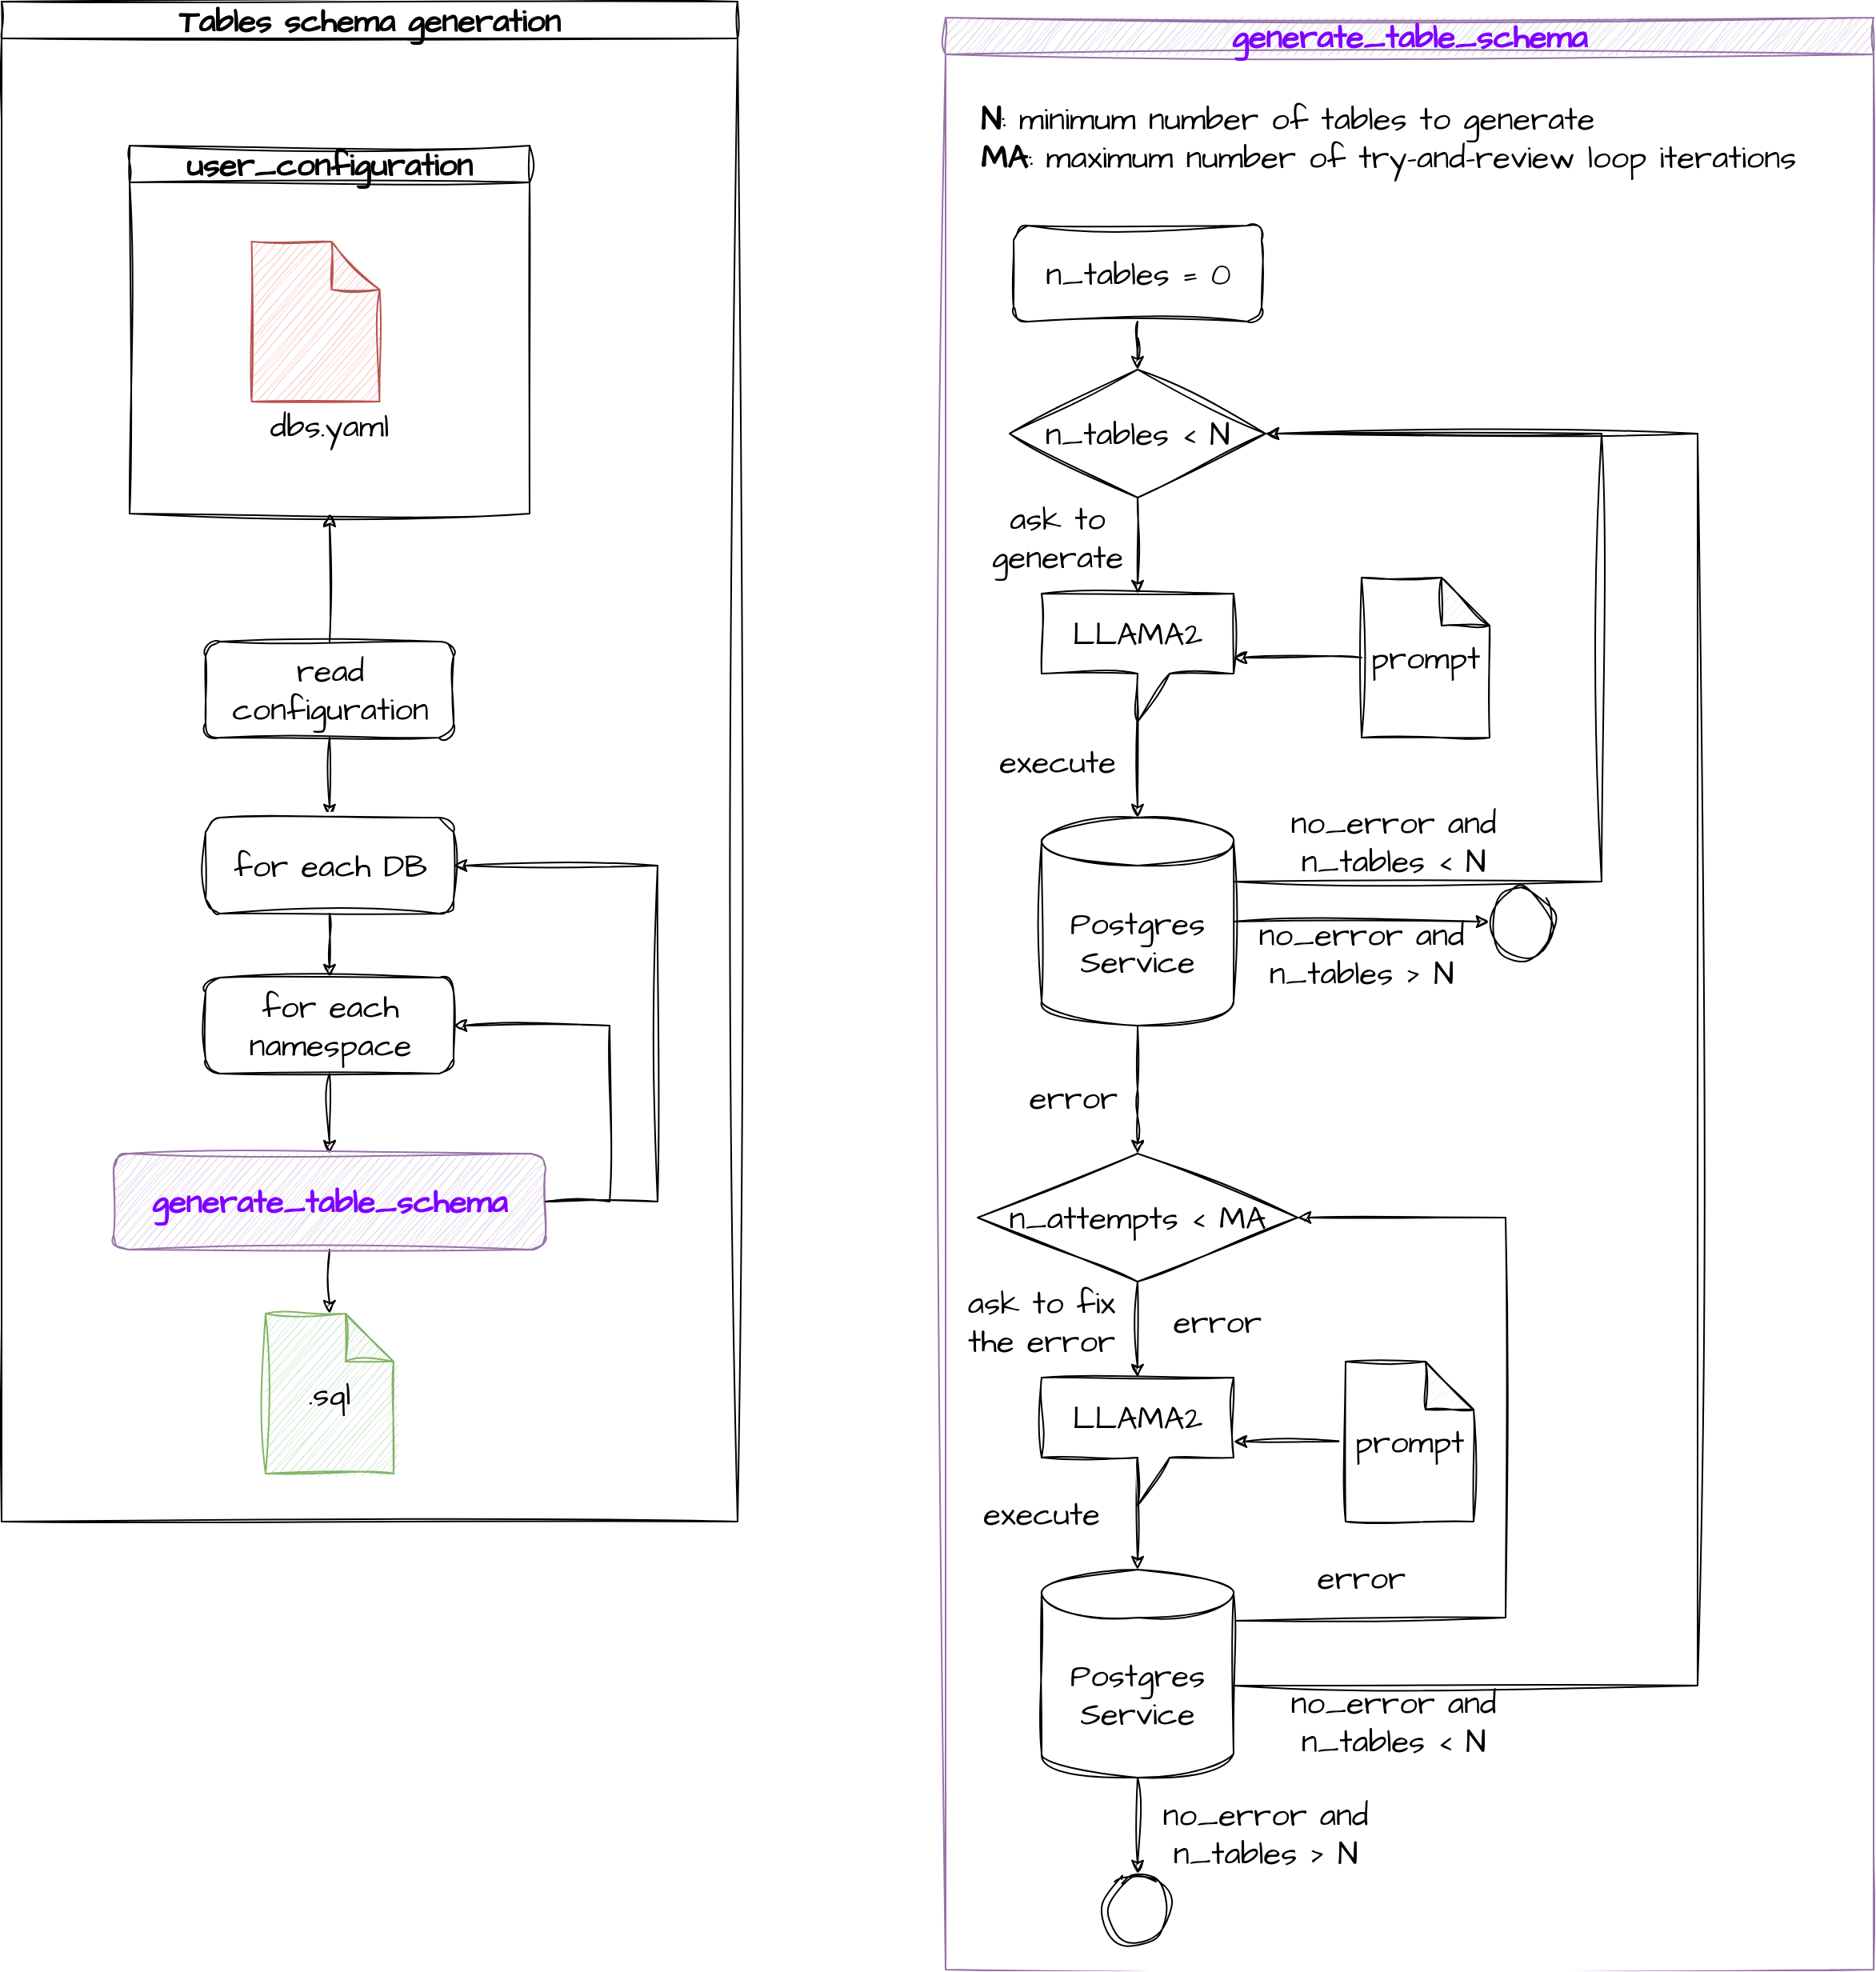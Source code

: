 <mxfile version="22.1.2" type="device">
  <diagram name="Page-1" id="9TXlV3wh7kot3s3ebYeu">
    <mxGraphModel dx="3745" dy="3311" grid="1" gridSize="10" guides="1" tooltips="1" connect="1" arrows="1" fold="1" page="1" pageScale="1" pageWidth="850" pageHeight="1100" math="0" shadow="0">
      <root>
        <mxCell id="0" />
        <mxCell id="1" parent="0" />
        <mxCell id="oO-7HhDGn_ioqnLZiAHZ-18" value="" style="edgeStyle=orthogonalEdgeStyle;rounded=0;sketch=1;hachureGap=4;jiggle=2;curveFitting=1;orthogonalLoop=1;jettySize=auto;html=1;fontFamily=Architects Daughter;fontSource=https%3A%2F%2Ffonts.googleapis.com%2Fcss%3Ffamily%3DArchitects%2BDaughter;fontSize=16;" parent="1" source="oO-7HhDGn_ioqnLZiAHZ-1" target="oO-7HhDGn_ioqnLZiAHZ-14" edge="1">
          <mxGeometry relative="1" as="geometry" />
        </mxCell>
        <mxCell id="oO-7HhDGn_ioqnLZiAHZ-1" value="read configuration" style="rounded=1;whiteSpace=wrap;html=1;sketch=1;hachureGap=4;jiggle=2;curveFitting=1;fontFamily=Architects Daughter;fontSource=https%3A%2F%2Ffonts.googleapis.com%2Fcss%3Ffamily%3DArchitects%2BDaughter;fontSize=20;" parent="1" vertex="1">
          <mxGeometry x="157.5" y="-40" width="155" height="60" as="geometry" />
        </mxCell>
        <mxCell id="oO-7HhDGn_ioqnLZiAHZ-4" value="user_configuration" style="swimlane;whiteSpace=wrap;html=1;sketch=1;hachureGap=4;jiggle=2;curveFitting=1;fontFamily=Architects Daughter;fontSource=https%3A%2F%2Ffonts.googleapis.com%2Fcss%3Ffamily%3DArchitects%2BDaughter;fontSize=20;" parent="1" vertex="1">
          <mxGeometry x="110" y="-350" width="250" height="230" as="geometry" />
        </mxCell>
        <mxCell id="oO-7HhDGn_ioqnLZiAHZ-5" value="" style="shape=note;whiteSpace=wrap;html=1;backgroundOutline=1;darkOpacity=0.05;sketch=1;hachureGap=4;jiggle=2;curveFitting=1;fontFamily=Architects Daughter;fontSource=https%3A%2F%2Ffonts.googleapis.com%2Fcss%3Ffamily%3DArchitects%2BDaughter;fontSize=20;fillColor=#f8cecc;strokeColor=#b85450;" parent="oO-7HhDGn_ioqnLZiAHZ-4" vertex="1">
          <mxGeometry x="76.25" y="60" width="80" height="100" as="geometry" />
        </mxCell>
        <mxCell id="oO-7HhDGn_ioqnLZiAHZ-6" value="dbs.yaml" style="text;html=1;strokeColor=none;fillColor=none;align=center;verticalAlign=middle;whiteSpace=wrap;rounded=0;fontSize=20;fontFamily=Architects Daughter;" parent="oO-7HhDGn_ioqnLZiAHZ-4" vertex="1">
          <mxGeometry x="31.25" y="160" width="187.5" height="30" as="geometry" />
        </mxCell>
        <mxCell id="oO-7HhDGn_ioqnLZiAHZ-11" value="" style="endArrow=classic;html=1;rounded=0;sketch=1;hachureGap=4;jiggle=2;curveFitting=1;fontFamily=Architects Daughter;fontSource=https%3A%2F%2Ffonts.googleapis.com%2Fcss%3Ffamily%3DArchitects%2BDaughter;fontSize=16;entryX=0.5;entryY=1;entryDx=0;entryDy=0;exitX=0.5;exitY=0;exitDx=0;exitDy=0;" parent="1" source="oO-7HhDGn_ioqnLZiAHZ-1" target="oO-7HhDGn_ioqnLZiAHZ-4" edge="1">
          <mxGeometry width="50" height="50" relative="1" as="geometry">
            <mxPoint x="320" y="240" as="sourcePoint" />
            <mxPoint x="100" y="-60" as="targetPoint" />
          </mxGeometry>
        </mxCell>
        <mxCell id="oO-7HhDGn_ioqnLZiAHZ-17" value="" style="edgeStyle=orthogonalEdgeStyle;rounded=0;sketch=1;hachureGap=4;jiggle=2;curveFitting=1;orthogonalLoop=1;jettySize=auto;html=1;fontFamily=Architects Daughter;fontSource=https%3A%2F%2Ffonts.googleapis.com%2Fcss%3Ffamily%3DArchitects%2BDaughter;fontSize=16;" parent="1" source="oO-7HhDGn_ioqnLZiAHZ-14" target="oO-7HhDGn_ioqnLZiAHZ-15" edge="1">
          <mxGeometry relative="1" as="geometry" />
        </mxCell>
        <mxCell id="oO-7HhDGn_ioqnLZiAHZ-14" value="for each DB" style="rounded=1;whiteSpace=wrap;html=1;sketch=1;hachureGap=4;jiggle=2;curveFitting=1;fontFamily=Architects Daughter;fontSource=https%3A%2F%2Ffonts.googleapis.com%2Fcss%3Ffamily%3DArchitects%2BDaughter;fontSize=20;" parent="1" vertex="1">
          <mxGeometry x="157.5" y="70" width="155" height="60" as="geometry" />
        </mxCell>
        <mxCell id="oO-7HhDGn_ioqnLZiAHZ-20" value="" style="edgeStyle=orthogonalEdgeStyle;rounded=0;sketch=1;hachureGap=4;jiggle=2;curveFitting=1;orthogonalLoop=1;jettySize=auto;html=1;fontFamily=Architects Daughter;fontSource=https%3A%2F%2Ffonts.googleapis.com%2Fcss%3Ffamily%3DArchitects%2BDaughter;fontSize=16;" parent="1" source="oO-7HhDGn_ioqnLZiAHZ-15" target="oO-7HhDGn_ioqnLZiAHZ-19" edge="1">
          <mxGeometry relative="1" as="geometry" />
        </mxCell>
        <mxCell id="oO-7HhDGn_ioqnLZiAHZ-15" value="for each namespace" style="rounded=1;whiteSpace=wrap;html=1;sketch=1;hachureGap=4;jiggle=2;curveFitting=1;fontFamily=Architects Daughter;fontSource=https%3A%2F%2Ffonts.googleapis.com%2Fcss%3Ffamily%3DArchitects%2BDaughter;fontSize=20;" parent="1" vertex="1">
          <mxGeometry x="157.5" y="170" width="155" height="60" as="geometry" />
        </mxCell>
        <mxCell id="oO-7HhDGn_ioqnLZiAHZ-22" value="" style="edgeStyle=orthogonalEdgeStyle;rounded=0;sketch=1;hachureGap=4;jiggle=2;curveFitting=1;orthogonalLoop=1;jettySize=auto;html=1;fontFamily=Architects Daughter;fontSource=https%3A%2F%2Ffonts.googleapis.com%2Fcss%3Ffamily%3DArchitects%2BDaughter;fontSize=16;" parent="1" source="oO-7HhDGn_ioqnLZiAHZ-19" target="oO-7HhDGn_ioqnLZiAHZ-21" edge="1">
          <mxGeometry relative="1" as="geometry" />
        </mxCell>
        <mxCell id="oO-7HhDGn_ioqnLZiAHZ-19" value="&lt;font color=&quot;#7f00ff&quot;&gt;&lt;b&gt;generate_table_schema&lt;/b&gt;&lt;/font&gt;" style="rounded=1;whiteSpace=wrap;html=1;sketch=1;hachureGap=4;jiggle=2;curveFitting=1;fontFamily=Architects Daughter;fontSource=https%3A%2F%2Ffonts.googleapis.com%2Fcss%3Ffamily%3DArchitects%2BDaughter;fontSize=20;fillColor=#e1d5e7;strokeColor=#9673a6;" parent="1" vertex="1">
          <mxGeometry x="100" y="280" width="270" height="60" as="geometry" />
        </mxCell>
        <mxCell id="oO-7HhDGn_ioqnLZiAHZ-21" value=".sql" style="shape=note;whiteSpace=wrap;html=1;backgroundOutline=1;darkOpacity=0.05;sketch=1;hachureGap=4;jiggle=2;curveFitting=1;fontFamily=Architects Daughter;fontSource=https%3A%2F%2Ffonts.googleapis.com%2Fcss%3Ffamily%3DArchitects%2BDaughter;fontSize=20;fillColor=#d5e8d4;strokeColor=#82b366;" parent="1" vertex="1">
          <mxGeometry x="195" y="380" width="80" height="100" as="geometry" />
        </mxCell>
        <mxCell id="oO-7HhDGn_ioqnLZiAHZ-23" value="" style="endArrow=classic;html=1;rounded=0;sketch=1;hachureGap=4;jiggle=2;curveFitting=1;fontFamily=Architects Daughter;fontSource=https%3A%2F%2Ffonts.googleapis.com%2Fcss%3Ffamily%3DArchitects%2BDaughter;fontSize=16;exitX=1;exitY=0.5;exitDx=0;exitDy=0;entryX=1;entryY=0.5;entryDx=0;entryDy=0;" parent="1" source="oO-7HhDGn_ioqnLZiAHZ-19" target="oO-7HhDGn_ioqnLZiAHZ-14" edge="1">
          <mxGeometry width="50" height="50" relative="1" as="geometry">
            <mxPoint x="450" y="290" as="sourcePoint" />
            <mxPoint x="500" y="240" as="targetPoint" />
            <Array as="points">
              <mxPoint x="440" y="310" />
              <mxPoint x="440" y="100" />
            </Array>
          </mxGeometry>
        </mxCell>
        <mxCell id="oO-7HhDGn_ioqnLZiAHZ-24" value="" style="endArrow=classic;html=1;rounded=0;sketch=1;hachureGap=4;jiggle=2;curveFitting=1;fontFamily=Architects Daughter;fontSource=https%3A%2F%2Ffonts.googleapis.com%2Fcss%3Ffamily%3DArchitects%2BDaughter;fontSize=16;entryX=1;entryY=0.5;entryDx=0;entryDy=0;exitX=1;exitY=0.5;exitDx=0;exitDy=0;" parent="1" source="oO-7HhDGn_ioqnLZiAHZ-19" target="oO-7HhDGn_ioqnLZiAHZ-15" edge="1">
          <mxGeometry width="50" height="50" relative="1" as="geometry">
            <mxPoint x="340" y="260" as="sourcePoint" />
            <mxPoint x="390" y="210" as="targetPoint" />
            <Array as="points">
              <mxPoint x="410" y="310" />
              <mxPoint x="410" y="200" />
            </Array>
          </mxGeometry>
        </mxCell>
        <mxCell id="oO-7HhDGn_ioqnLZiAHZ-26" value="Tables schema generation" style="swimlane;whiteSpace=wrap;html=1;sketch=1;hachureGap=4;jiggle=2;curveFitting=1;fontFamily=Architects Daughter;fontSource=https%3A%2F%2Ffonts.googleapis.com%2Fcss%3Ffamily%3DArchitects%2BDaughter;fontSize=20;" parent="1" vertex="1">
          <mxGeometry x="30" y="-440" width="460" height="950" as="geometry" />
        </mxCell>
        <mxCell id="oO-7HhDGn_ioqnLZiAHZ-27" value="&lt;font color=&quot;#7f00ff&quot;&gt;generate_table_schema&lt;/font&gt;" style="swimlane;whiteSpace=wrap;html=1;sketch=1;hachureGap=4;jiggle=2;curveFitting=1;fontFamily=Architects Daughter;fontSource=https%3A%2F%2Ffonts.googleapis.com%2Fcss%3Ffamily%3DArchitects%2BDaughter;fontSize=20;fillColor=#e1d5e7;strokeColor=#9673a6;" parent="1" vertex="1">
          <mxGeometry x="620" y="-430" width="580" height="1220" as="geometry" />
        </mxCell>
        <mxCell id="oO-7HhDGn_ioqnLZiAHZ-43" value="" style="edgeStyle=orthogonalEdgeStyle;rounded=0;sketch=1;hachureGap=4;jiggle=2;curveFitting=1;orthogonalLoop=1;jettySize=auto;html=1;fontFamily=Architects Daughter;fontSource=https%3A%2F%2Ffonts.googleapis.com%2Fcss%3Ffamily%3DArchitects%2BDaughter;fontSize=16;" parent="oO-7HhDGn_ioqnLZiAHZ-27" source="oO-7HhDGn_ioqnLZiAHZ-3" edge="1">
          <mxGeometry relative="1" as="geometry">
            <mxPoint x="120" y="710" as="targetPoint" />
          </mxGeometry>
        </mxCell>
        <mxCell id="oO-7HhDGn_ioqnLZiAHZ-50" value="" style="edgeStyle=orthogonalEdgeStyle;rounded=0;sketch=1;hachureGap=4;jiggle=2;curveFitting=1;orthogonalLoop=1;jettySize=auto;html=1;fontFamily=Architects Daughter;fontSource=https%3A%2F%2Ffonts.googleapis.com%2Fcss%3Ffamily%3DArchitects%2BDaughter;fontSize=16;" parent="oO-7HhDGn_ioqnLZiAHZ-27" source="oO-7HhDGn_ioqnLZiAHZ-3" target="oO-7HhDGn_ioqnLZiAHZ-49" edge="1">
          <mxGeometry relative="1" as="geometry" />
        </mxCell>
        <mxCell id="oO-7HhDGn_ioqnLZiAHZ-3" value="Postgres&lt;br&gt;Service" style="shape=cylinder3;whiteSpace=wrap;html=1;boundedLbl=1;backgroundOutline=1;size=15;sketch=1;hachureGap=4;jiggle=2;curveFitting=1;fontFamily=Architects Daughter;fontSource=https%3A%2F%2Ffonts.googleapis.com%2Fcss%3Ffamily%3DArchitects%2BDaughter;fontSize=20;" parent="oO-7HhDGn_ioqnLZiAHZ-27" vertex="1">
          <mxGeometry x="60" y="500" width="120" height="130" as="geometry" />
        </mxCell>
        <mxCell id="oO-7HhDGn_ioqnLZiAHZ-36" value="" style="edgeStyle=orthogonalEdgeStyle;rounded=0;sketch=1;hachureGap=4;jiggle=2;curveFitting=1;orthogonalLoop=1;jettySize=auto;html=1;fontFamily=Architects Daughter;fontSource=https%3A%2F%2Ffonts.googleapis.com%2Fcss%3Ffamily%3DArchitects%2BDaughter;fontSize=16;" parent="oO-7HhDGn_ioqnLZiAHZ-27" source="oO-7HhDGn_ioqnLZiAHZ-28" target="oO-7HhDGn_ioqnLZiAHZ-35" edge="1">
          <mxGeometry relative="1" as="geometry" />
        </mxCell>
        <mxCell id="oO-7HhDGn_ioqnLZiAHZ-28" value="n_tables &amp;lt; N" style="rhombus;whiteSpace=wrap;html=1;sketch=1;hachureGap=4;jiggle=2;curveFitting=1;fontFamily=Architects Daughter;fontSource=https%3A%2F%2Ffonts.googleapis.com%2Fcss%3Ffamily%3DArchitects%2BDaughter;fontSize=20;" parent="oO-7HhDGn_ioqnLZiAHZ-27" vertex="1">
          <mxGeometry x="40" y="220" width="160" height="80" as="geometry" />
        </mxCell>
        <mxCell id="oO-7HhDGn_ioqnLZiAHZ-30" value="" style="edgeStyle=orthogonalEdgeStyle;rounded=0;sketch=1;hachureGap=4;jiggle=2;curveFitting=1;orthogonalLoop=1;jettySize=auto;html=1;fontFamily=Architects Daughter;fontSource=https%3A%2F%2Ffonts.googleapis.com%2Fcss%3Ffamily%3DArchitects%2BDaughter;fontSize=16;" parent="oO-7HhDGn_ioqnLZiAHZ-27" source="oO-7HhDGn_ioqnLZiAHZ-29" target="oO-7HhDGn_ioqnLZiAHZ-28" edge="1">
          <mxGeometry relative="1" as="geometry" />
        </mxCell>
        <mxCell id="oO-7HhDGn_ioqnLZiAHZ-29" value="n_tables = 0" style="rounded=1;whiteSpace=wrap;html=1;sketch=1;hachureGap=4;jiggle=2;curveFitting=1;fontFamily=Architects Daughter;fontSource=https%3A%2F%2Ffonts.googleapis.com%2Fcss%3Ffamily%3DArchitects%2BDaughter;fontSize=20;" parent="oO-7HhDGn_ioqnLZiAHZ-27" vertex="1">
          <mxGeometry x="42.5" y="130" width="155" height="60" as="geometry" />
        </mxCell>
        <mxCell id="oO-7HhDGn_ioqnLZiAHZ-31" value="&lt;b&gt;N&lt;/b&gt;: minimum number of tables to generate&lt;br&gt;&lt;b&gt;MA&lt;/b&gt;: maximum number of try-and-review loop iterations" style="text;html=1;strokeColor=none;fillColor=none;align=left;verticalAlign=middle;whiteSpace=wrap;rounded=0;fontSize=20;fontFamily=Architects Daughter;" parent="oO-7HhDGn_ioqnLZiAHZ-27" vertex="1">
          <mxGeometry x="20" y="60" width="540" height="30" as="geometry" />
        </mxCell>
        <mxCell id="oO-7HhDGn_ioqnLZiAHZ-39" value="" style="edgeStyle=orthogonalEdgeStyle;rounded=0;sketch=1;hachureGap=4;jiggle=2;curveFitting=1;orthogonalLoop=1;jettySize=auto;html=1;fontFamily=Architects Daughter;fontSource=https%3A%2F%2Ffonts.googleapis.com%2Fcss%3Ffamily%3DArchitects%2BDaughter;fontSize=16;" parent="oO-7HhDGn_ioqnLZiAHZ-27" source="oO-7HhDGn_ioqnLZiAHZ-35" target="oO-7HhDGn_ioqnLZiAHZ-3" edge="1">
          <mxGeometry relative="1" as="geometry" />
        </mxCell>
        <mxCell id="oO-7HhDGn_ioqnLZiAHZ-35" value="LLAMA2" style="shape=callout;whiteSpace=wrap;html=1;perimeter=calloutPerimeter;sketch=1;hachureGap=4;jiggle=2;curveFitting=1;fontFamily=Architects Daughter;fontSource=https%3A%2F%2Ffonts.googleapis.com%2Fcss%3Ffamily%3DArchitects%2BDaughter;fontSize=20;" parent="oO-7HhDGn_ioqnLZiAHZ-27" vertex="1">
          <mxGeometry x="60" y="360" width="120" height="80" as="geometry" />
        </mxCell>
        <mxCell id="oO-7HhDGn_ioqnLZiAHZ-38" value="" style="edgeStyle=orthogonalEdgeStyle;rounded=0;sketch=1;hachureGap=4;jiggle=2;curveFitting=1;orthogonalLoop=1;jettySize=auto;html=1;fontFamily=Architects Daughter;fontSource=https%3A%2F%2Ffonts.googleapis.com%2Fcss%3Ffamily%3DArchitects%2BDaughter;fontSize=16;" parent="oO-7HhDGn_ioqnLZiAHZ-27" source="oO-7HhDGn_ioqnLZiAHZ-37" target="oO-7HhDGn_ioqnLZiAHZ-35" edge="1">
          <mxGeometry relative="1" as="geometry" />
        </mxCell>
        <mxCell id="oO-7HhDGn_ioqnLZiAHZ-37" value="prompt" style="shape=note;whiteSpace=wrap;html=1;backgroundOutline=1;darkOpacity=0.05;sketch=1;hachureGap=4;jiggle=2;curveFitting=1;fontFamily=Architects Daughter;fontSource=https%3A%2F%2Ffonts.googleapis.com%2Fcss%3Ffamily%3DArchitects%2BDaughter;fontSize=20;" parent="oO-7HhDGn_ioqnLZiAHZ-27" vertex="1">
          <mxGeometry x="260" y="350" width="80" height="100" as="geometry" />
        </mxCell>
        <mxCell id="oO-7HhDGn_ioqnLZiAHZ-41" value="execute" style="text;html=1;strokeColor=none;fillColor=none;align=center;verticalAlign=middle;whiteSpace=wrap;rounded=0;fontSize=20;fontFamily=Architects Daughter;" parent="oO-7HhDGn_ioqnLZiAHZ-27" vertex="1">
          <mxGeometry x="10" y="450" width="120" height="30" as="geometry" />
        </mxCell>
        <mxCell id="oO-7HhDGn_ioqnLZiAHZ-44" value="error" style="text;html=1;strokeColor=none;fillColor=none;align=center;verticalAlign=middle;whiteSpace=wrap;rounded=0;fontSize=20;fontFamily=Architects Daughter;" parent="oO-7HhDGn_ioqnLZiAHZ-27" vertex="1">
          <mxGeometry x="20" y="660" width="120" height="30" as="geometry" />
        </mxCell>
        <mxCell id="oO-7HhDGn_ioqnLZiAHZ-49" value="" style="ellipse;whiteSpace=wrap;html=1;fontSize=20;fontFamily=Architects Daughter;sketch=1;hachureGap=4;jiggle=2;curveFitting=1;fontSource=https%3A%2F%2Ffonts.googleapis.com%2Fcss%3Ffamily%3DArchitects%2BDaughter;" parent="oO-7HhDGn_ioqnLZiAHZ-27" vertex="1">
          <mxGeometry x="340" y="542.5" width="40" height="45" as="geometry" />
        </mxCell>
        <mxCell id="oO-7HhDGn_ioqnLZiAHZ-54" value="" style="edgeStyle=orthogonalEdgeStyle;rounded=0;sketch=1;hachureGap=4;jiggle=2;curveFitting=1;orthogonalLoop=1;jettySize=auto;html=1;fontFamily=Architects Daughter;fontSource=https%3A%2F%2Ffonts.googleapis.com%2Fcss%3Ffamily%3DArchitects%2BDaughter;fontSize=16;" parent="oO-7HhDGn_ioqnLZiAHZ-27" source="oO-7HhDGn_ioqnLZiAHZ-52" target="oO-7HhDGn_ioqnLZiAHZ-53" edge="1">
          <mxGeometry relative="1" as="geometry" />
        </mxCell>
        <mxCell id="oO-7HhDGn_ioqnLZiAHZ-52" value="n_attempts &amp;lt; MA" style="rhombus;whiteSpace=wrap;html=1;sketch=1;hachureGap=4;jiggle=2;curveFitting=1;fontFamily=Architects Daughter;fontSource=https%3A%2F%2Ffonts.googleapis.com%2Fcss%3Ffamily%3DArchitects%2BDaughter;fontSize=20;" parent="oO-7HhDGn_ioqnLZiAHZ-27" vertex="1">
          <mxGeometry x="20" y="710" width="200" height="80" as="geometry" />
        </mxCell>
        <mxCell id="oO-7HhDGn_ioqnLZiAHZ-58" value="" style="edgeStyle=orthogonalEdgeStyle;rounded=0;sketch=1;hachureGap=4;jiggle=2;curveFitting=1;orthogonalLoop=1;jettySize=auto;html=1;fontFamily=Architects Daughter;fontSource=https%3A%2F%2Ffonts.googleapis.com%2Fcss%3Ffamily%3DArchitects%2BDaughter;fontSize=16;" parent="oO-7HhDGn_ioqnLZiAHZ-27" source="oO-7HhDGn_ioqnLZiAHZ-53" target="oO-7HhDGn_ioqnLZiAHZ-57" edge="1">
          <mxGeometry relative="1" as="geometry" />
        </mxCell>
        <mxCell id="oO-7HhDGn_ioqnLZiAHZ-53" value="LLAMA2" style="shape=callout;whiteSpace=wrap;html=1;perimeter=calloutPerimeter;sketch=1;hachureGap=4;jiggle=2;curveFitting=1;fontFamily=Architects Daughter;fontSource=https%3A%2F%2Ffonts.googleapis.com%2Fcss%3Ffamily%3DArchitects%2BDaughter;fontSize=20;" parent="oO-7HhDGn_ioqnLZiAHZ-27" vertex="1">
          <mxGeometry x="60" y="850" width="120" height="80" as="geometry" />
        </mxCell>
        <mxCell id="oO-7HhDGn_ioqnLZiAHZ-56" value="ask to fix the error" style="text;html=1;strokeColor=none;fillColor=none;align=center;verticalAlign=middle;whiteSpace=wrap;rounded=0;fontSize=20;fontFamily=Architects Daughter;" parent="oO-7HhDGn_ioqnLZiAHZ-27" vertex="1">
          <mxGeometry y="800" width="120" height="30" as="geometry" />
        </mxCell>
        <mxCell id="oO-7HhDGn_ioqnLZiAHZ-57" value="Postgres&lt;br&gt;Service" style="shape=cylinder3;whiteSpace=wrap;html=1;boundedLbl=1;backgroundOutline=1;size=15;sketch=1;hachureGap=4;jiggle=2;curveFitting=1;fontFamily=Architects Daughter;fontSource=https%3A%2F%2Ffonts.googleapis.com%2Fcss%3Ffamily%3DArchitects%2BDaughter;fontSize=20;" parent="oO-7HhDGn_ioqnLZiAHZ-27" vertex="1">
          <mxGeometry x="60" y="970" width="120" height="130" as="geometry" />
        </mxCell>
        <mxCell id="oO-7HhDGn_ioqnLZiAHZ-59" value="" style="edgeStyle=orthogonalEdgeStyle;rounded=0;sketch=1;hachureGap=4;jiggle=2;curveFitting=1;orthogonalLoop=1;jettySize=auto;html=1;fontFamily=Architects Daughter;fontSource=https%3A%2F%2Ffonts.googleapis.com%2Fcss%3Ffamily%3DArchitects%2BDaughter;fontSize=16;entryX=1;entryY=0.5;entryDx=0;entryDy=0;" parent="oO-7HhDGn_ioqnLZiAHZ-27" target="oO-7HhDGn_ioqnLZiAHZ-28" edge="1">
          <mxGeometry relative="1" as="geometry">
            <mxPoint x="180" y="1042.5" as="sourcePoint" />
            <mxPoint x="250.0" y="1042.529" as="targetPoint" />
            <Array as="points">
              <mxPoint x="470" y="1043" />
              <mxPoint x="470" y="260" />
            </Array>
          </mxGeometry>
        </mxCell>
        <mxCell id="oO-7HhDGn_ioqnLZiAHZ-63" value="no_error and n_tables &amp;gt; N" style="text;html=1;strokeColor=none;fillColor=none;align=center;verticalAlign=middle;whiteSpace=wrap;rounded=0;fontSize=20;fontFamily=Architects Daughter;" parent="oO-7HhDGn_ioqnLZiAHZ-27" vertex="1">
          <mxGeometry x="180" y="570" width="160" height="30" as="geometry" />
        </mxCell>
        <mxCell id="oO-7HhDGn_ioqnLZiAHZ-65" value="" style="endArrow=classic;html=1;rounded=0;sketch=1;hachureGap=4;jiggle=2;curveFitting=1;fontFamily=Architects Daughter;fontSource=https%3A%2F%2Ffonts.googleapis.com%2Fcss%3Ffamily%3DArchitects%2BDaughter;fontSize=16;exitX=1;exitY=0;exitDx=0;exitDy=40;exitPerimeter=0;entryX=1;entryY=0.5;entryDx=0;entryDy=0;" parent="oO-7HhDGn_ioqnLZiAHZ-27" source="oO-7HhDGn_ioqnLZiAHZ-3" target="oO-7HhDGn_ioqnLZiAHZ-28" edge="1">
          <mxGeometry width="50" height="50" relative="1" as="geometry">
            <mxPoint x="290" y="540" as="sourcePoint" />
            <mxPoint x="340" y="490" as="targetPoint" />
            <Array as="points">
              <mxPoint x="410" y="540" />
              <mxPoint x="410" y="260" />
            </Array>
          </mxGeometry>
        </mxCell>
        <mxCell id="oO-7HhDGn_ioqnLZiAHZ-67" value="no_error and n_tables &amp;lt; N" style="text;html=1;strokeColor=none;fillColor=none;align=center;verticalAlign=middle;whiteSpace=wrap;rounded=0;fontSize=20;fontFamily=Architects Daughter;" parent="oO-7HhDGn_ioqnLZiAHZ-27" vertex="1">
          <mxGeometry x="200" y="500" width="160" height="30" as="geometry" />
        </mxCell>
        <mxCell id="oO-7HhDGn_ioqnLZiAHZ-55" value="ask to generate" style="text;html=1;strokeColor=none;fillColor=none;align=center;verticalAlign=middle;whiteSpace=wrap;rounded=0;fontSize=20;fontFamily=Architects Daughter;" parent="oO-7HhDGn_ioqnLZiAHZ-27" vertex="1">
          <mxGeometry x="10" y="310" width="120" height="30" as="geometry" />
        </mxCell>
        <mxCell id="oO-7HhDGn_ioqnLZiAHZ-68" value="error" style="text;html=1;strokeColor=none;fillColor=none;align=center;verticalAlign=middle;whiteSpace=wrap;rounded=0;fontSize=20;fontFamily=Architects Daughter;" parent="oO-7HhDGn_ioqnLZiAHZ-27" vertex="1">
          <mxGeometry x="110" y="800" width="120" height="30" as="geometry" />
        </mxCell>
        <mxCell id="oO-7HhDGn_ioqnLZiAHZ-69" value="execute" style="text;html=1;strokeColor=none;fillColor=none;align=center;verticalAlign=middle;whiteSpace=wrap;rounded=0;fontSize=20;fontFamily=Architects Daughter;" parent="oO-7HhDGn_ioqnLZiAHZ-27" vertex="1">
          <mxGeometry y="920" width="120" height="30" as="geometry" />
        </mxCell>
        <mxCell id="oO-7HhDGn_ioqnLZiAHZ-70" value="" style="endArrow=classic;html=1;rounded=0;sketch=1;hachureGap=4;jiggle=2;curveFitting=1;fontFamily=Architects Daughter;fontSource=https%3A%2F%2Ffonts.googleapis.com%2Fcss%3Ffamily%3DArchitects%2BDaughter;fontSize=16;exitX=1.011;exitY=0.246;exitDx=0;exitDy=0;exitPerimeter=0;entryX=1;entryY=0.5;entryDx=0;entryDy=0;" parent="oO-7HhDGn_ioqnLZiAHZ-27" source="oO-7HhDGn_ioqnLZiAHZ-57" target="oO-7HhDGn_ioqnLZiAHZ-52" edge="1">
          <mxGeometry width="50" height="50" relative="1" as="geometry">
            <mxPoint x="250" y="940" as="sourcePoint" />
            <mxPoint x="300" y="890" as="targetPoint" />
            <Array as="points">
              <mxPoint x="350" y="1000" />
              <mxPoint x="350" y="750" />
            </Array>
          </mxGeometry>
        </mxCell>
        <mxCell id="oO-7HhDGn_ioqnLZiAHZ-71" value="error" style="text;html=1;strokeColor=none;fillColor=none;align=center;verticalAlign=middle;whiteSpace=wrap;rounded=0;fontSize=20;fontFamily=Architects Daughter;" parent="oO-7HhDGn_ioqnLZiAHZ-27" vertex="1">
          <mxGeometry x="200" y="960" width="120" height="30" as="geometry" />
        </mxCell>
        <mxCell id="oO-7HhDGn_ioqnLZiAHZ-72" value="no_error and n_tables &amp;lt; N" style="text;html=1;strokeColor=none;fillColor=none;align=center;verticalAlign=middle;whiteSpace=wrap;rounded=0;fontSize=20;fontFamily=Architects Daughter;" parent="oO-7HhDGn_ioqnLZiAHZ-27" vertex="1">
          <mxGeometry x="200" y="1050" width="160" height="30" as="geometry" />
        </mxCell>
        <mxCell id="OZz8p3lsGE4y8Bm9Oo1h-2" value="" style="edgeStyle=orthogonalEdgeStyle;rounded=0;sketch=1;hachureGap=4;jiggle=2;curveFitting=1;orthogonalLoop=1;jettySize=auto;html=1;fontFamily=Architects Daughter;fontSource=https%3A%2F%2Ffonts.googleapis.com%2Fcss%3Ffamily%3DArchitects%2BDaughter;fontSize=16;" edge="1" parent="oO-7HhDGn_ioqnLZiAHZ-27" source="OZz8p3lsGE4y8Bm9Oo1h-1" target="oO-7HhDGn_ioqnLZiAHZ-53">
          <mxGeometry relative="1" as="geometry" />
        </mxCell>
        <mxCell id="OZz8p3lsGE4y8Bm9Oo1h-1" value="prompt" style="shape=note;whiteSpace=wrap;html=1;backgroundOutline=1;darkOpacity=0.05;sketch=1;hachureGap=4;jiggle=2;curveFitting=1;fontFamily=Architects Daughter;fontSource=https%3A%2F%2Ffonts.googleapis.com%2Fcss%3Ffamily%3DArchitects%2BDaughter;fontSize=20;" vertex="1" parent="oO-7HhDGn_ioqnLZiAHZ-27">
          <mxGeometry x="250" y="840" width="80" height="100" as="geometry" />
        </mxCell>
        <mxCell id="oO-7HhDGn_ioqnLZiAHZ-73" value="" style="edgeStyle=orthogonalEdgeStyle;rounded=0;sketch=1;hachureGap=4;jiggle=2;curveFitting=1;orthogonalLoop=1;jettySize=auto;html=1;fontFamily=Architects Daughter;fontSource=https%3A%2F%2Ffonts.googleapis.com%2Fcss%3Ffamily%3DArchitects%2BDaughter;fontSize=16;exitX=0.5;exitY=1;exitDx=0;exitDy=0;exitPerimeter=0;" parent="1" source="oO-7HhDGn_ioqnLZiAHZ-57" target="oO-7HhDGn_ioqnLZiAHZ-74" edge="1">
          <mxGeometry relative="1" as="geometry">
            <mxPoint x="470" y="782.5" as="sourcePoint" />
          </mxGeometry>
        </mxCell>
        <mxCell id="oO-7HhDGn_ioqnLZiAHZ-74" value="" style="ellipse;whiteSpace=wrap;html=1;fontSize=20;fontFamily=Architects Daughter;sketch=1;hachureGap=4;jiggle=2;curveFitting=1;fontSource=https%3A%2F%2Ffonts.googleapis.com%2Fcss%3Ffamily%3DArchitects%2BDaughter;" parent="1" vertex="1">
          <mxGeometry x="720" y="730" width="40" height="45" as="geometry" />
        </mxCell>
        <mxCell id="oO-7HhDGn_ioqnLZiAHZ-75" value="no_error and n_tables &amp;gt; N" style="text;html=1;strokeColor=none;fillColor=none;align=center;verticalAlign=middle;whiteSpace=wrap;rounded=0;fontSize=20;fontFamily=Architects Daughter;" parent="1" vertex="1">
          <mxGeometry x="740" y="690" width="160" height="30" as="geometry" />
        </mxCell>
      </root>
    </mxGraphModel>
  </diagram>
</mxfile>
